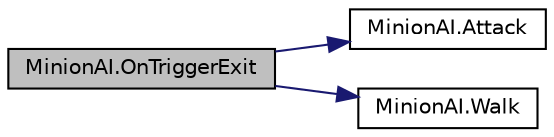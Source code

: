 digraph "MinionAI.OnTriggerExit"
{
 // INTERACTIVE_SVG=YES
 // LATEX_PDF_SIZE
  bgcolor="transparent";
  edge [fontname="Helvetica",fontsize="10",labelfontname="Helvetica",labelfontsize="10"];
  node [fontname="Helvetica",fontsize="10",shape=record];
  rankdir="LR";
  Node1 [label="MinionAI.OnTriggerExit",height=0.2,width=0.4,color="black", fillcolor="grey75", style="filled", fontcolor="black",tooltip=" "];
  Node1 -> Node2 [color="midnightblue",fontsize="10",style="solid",fontname="Helvetica"];
  Node2 [label="MinionAI.Attack",height=0.2,width=0.4,color="black",URL="$class_minion_a_i.html#adbc82c5f1b764d7b0e0fe202079eb84b",tooltip=" "];
  Node1 -> Node3 [color="midnightblue",fontsize="10",style="solid",fontname="Helvetica"];
  Node3 [label="MinionAI.Walk",height=0.2,width=0.4,color="black",URL="$class_minion_a_i.html#a867b6f918c8e4441ea49d9d926e7eec0",tooltip=" "];
}
